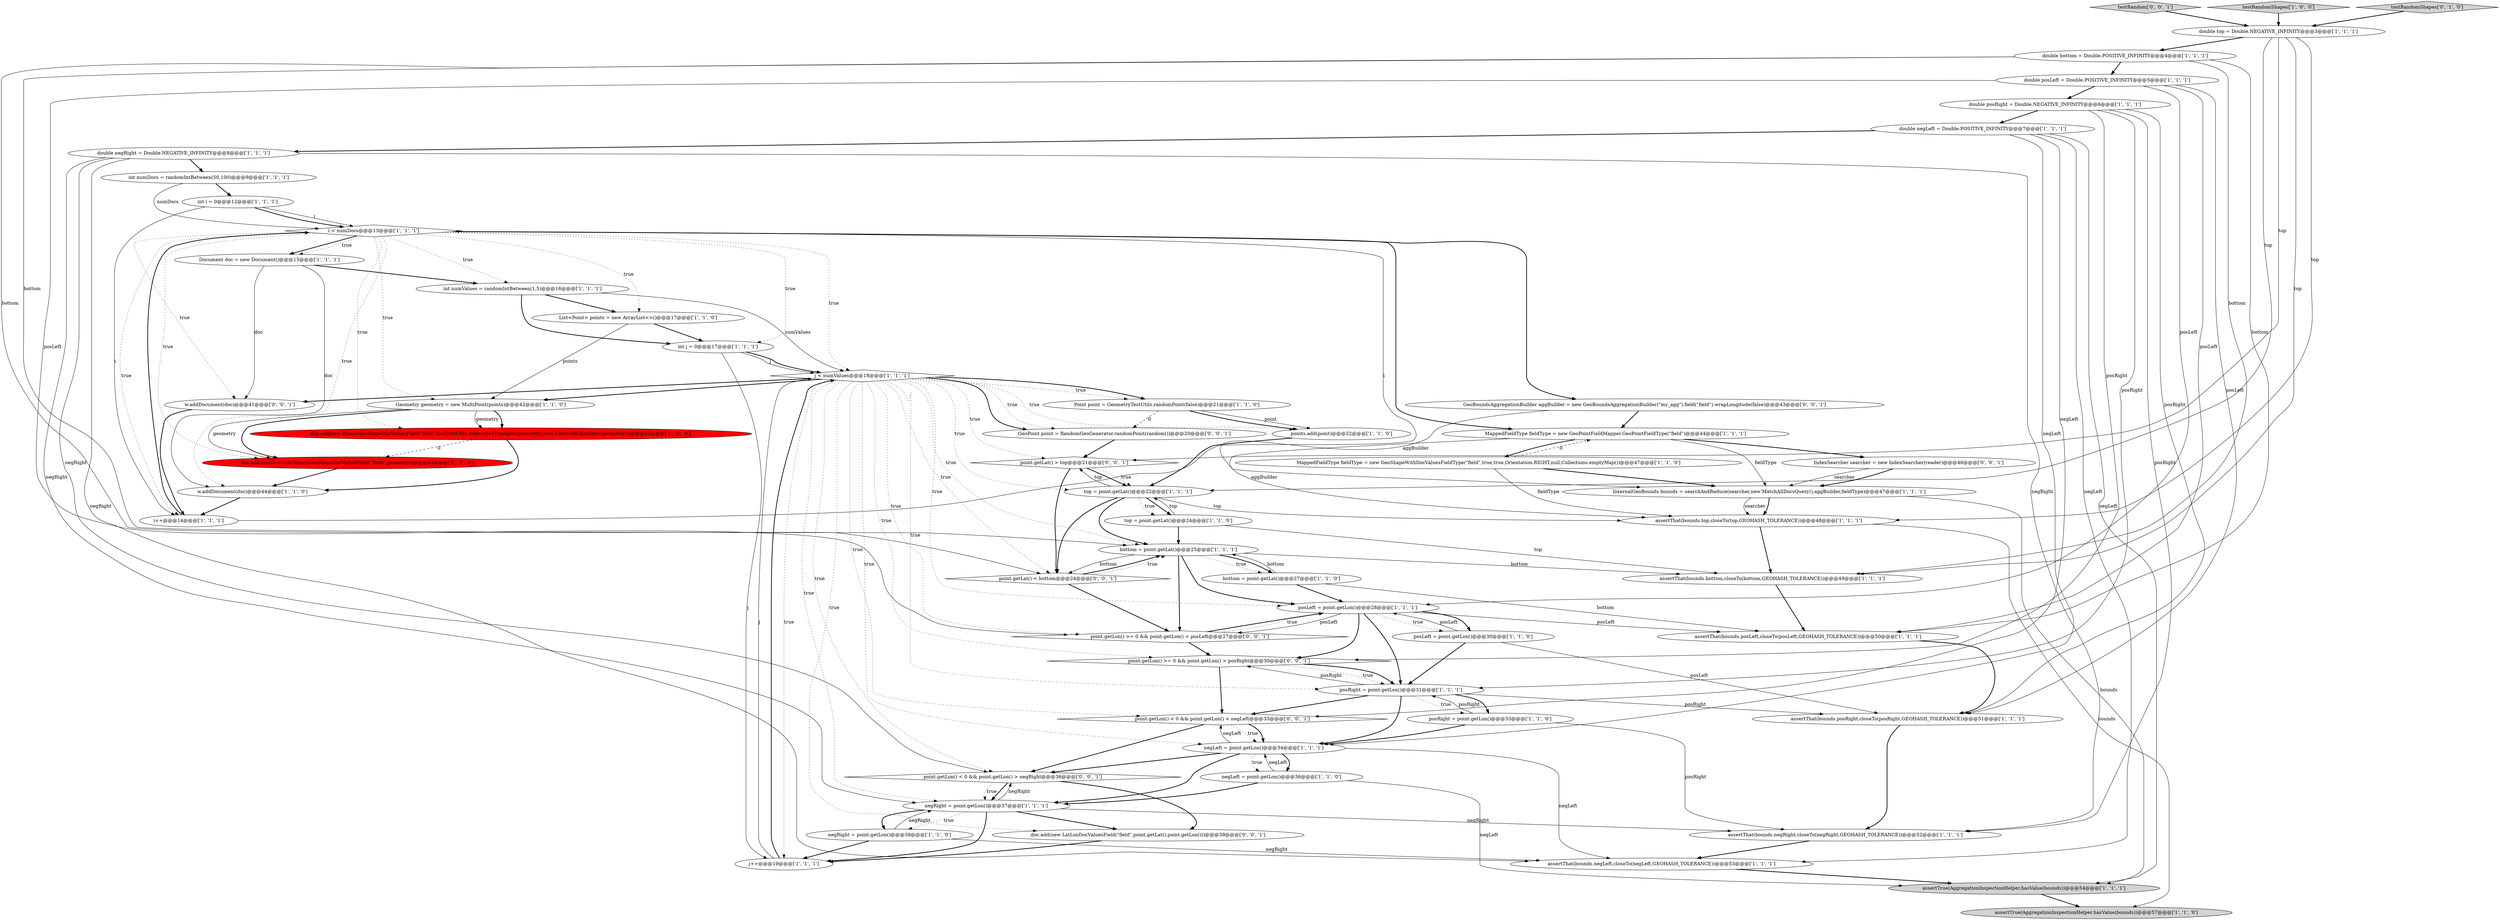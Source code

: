 digraph {
7 [style = filled, label = "int numDocs = randomIntBetween(50,100)@@@9@@@['1', '1', '1']", fillcolor = white, shape = ellipse image = "AAA0AAABBB1BBB"];
20 [style = filled, label = "i++@@@14@@@['1', '1', '1']", fillcolor = white, shape = ellipse image = "AAA0AAABBB1BBB"];
56 [style = filled, label = "point.getLon() < 0 && point.getLon() > negRight@@@36@@@['0', '0', '1']", fillcolor = white, shape = diamond image = "AAA0AAABBB3BBB"];
16 [style = filled, label = "posLeft = point.getLon()@@@28@@@['1', '1', '1']", fillcolor = white, shape = ellipse image = "AAA0AAABBB1BBB"];
52 [style = filled, label = "point.getLat() > top@@@21@@@['0', '0', '1']", fillcolor = white, shape = diamond image = "AAA0AAABBB3BBB"];
46 [style = filled, label = "doc.add(GeoTestUtils.binaryGeoShapeDocValuesField(\"field\",geometry))@@@43@@@['0', '1', '0']", fillcolor = red, shape = ellipse image = "AAA1AAABBB2BBB"];
15 [style = filled, label = "j < numValues@@@18@@@['1', '1', '1']", fillcolor = white, shape = diamond image = "AAA0AAABBB1BBB"];
34 [style = filled, label = "w.addDocument(doc)@@@44@@@['1', '1', '0']", fillcolor = white, shape = ellipse image = "AAA0AAABBB1BBB"];
23 [style = filled, label = "assertThat(bounds.negRight,closeTo(negRight,GEOHASH_TOLERANCE))@@@52@@@['1', '1', '1']", fillcolor = white, shape = ellipse image = "AAA0AAABBB1BBB"];
57 [style = filled, label = "point.getLon() >= 0 && point.getLon() < posLeft@@@27@@@['0', '0', '1']", fillcolor = white, shape = diamond image = "AAA0AAABBB3BBB"];
39 [style = filled, label = "assertTrue(AggregationInspectionHelper.hasValue(bounds))@@@57@@@['1', '1', '0']", fillcolor = lightgray, shape = ellipse image = "AAA0AAABBB1BBB"];
43 [style = filled, label = "i < numDocs@@@13@@@['1', '1', '1']", fillcolor = white, shape = diamond image = "AAA0AAABBB1BBB"];
11 [style = filled, label = "bottom = point.getLat()@@@27@@@['1', '1', '0']", fillcolor = white, shape = ellipse image = "AAA0AAABBB1BBB"];
14 [style = filled, label = "double negRight = Double.NEGATIVE_INFINITY@@@8@@@['1', '1', '1']", fillcolor = white, shape = ellipse image = "AAA0AAABBB1BBB"];
18 [style = filled, label = "assertThat(bounds.posRight,closeTo(posRight,GEOHASH_TOLERANCE))@@@51@@@['1', '1', '1']", fillcolor = white, shape = ellipse image = "AAA0AAABBB1BBB"];
32 [style = filled, label = "j++@@@19@@@['1', '1', '1']", fillcolor = white, shape = ellipse image = "AAA0AAABBB1BBB"];
29 [style = filled, label = "double bottom = Double.POSITIVE_INFINITY@@@4@@@['1', '1', '1']", fillcolor = white, shape = ellipse image = "AAA0AAABBB1BBB"];
36 [style = filled, label = "negLeft = point.getLon()@@@36@@@['1', '1', '0']", fillcolor = white, shape = ellipse image = "AAA0AAABBB1BBB"];
53 [style = filled, label = "IndexSearcher searcher = new IndexSearcher(reader)@@@46@@@['0', '0', '1']", fillcolor = white, shape = ellipse image = "AAA0AAABBB3BBB"];
54 [style = filled, label = "point.getLon() >= 0 && point.getLon() > posRight@@@30@@@['0', '0', '1']", fillcolor = white, shape = diamond image = "AAA0AAABBB3BBB"];
19 [style = filled, label = "double negLeft = Double.POSITIVE_INFINITY@@@7@@@['1', '1', '1']", fillcolor = white, shape = ellipse image = "AAA0AAABBB1BBB"];
21 [style = filled, label = "Document doc = new Document()@@@15@@@['1', '1', '1']", fillcolor = white, shape = ellipse image = "AAA0AAABBB1BBB"];
55 [style = filled, label = "point.getLon() < 0 && point.getLon() < negLeft@@@33@@@['0', '0', '1']", fillcolor = white, shape = diamond image = "AAA0AAABBB3BBB"];
38 [style = filled, label = "assertTrue(AggregationInspectionHelper.hasValue(bounds))@@@54@@@['1', '1', '1']", fillcolor = lightgray, shape = ellipse image = "AAA0AAABBB1BBB"];
33 [style = filled, label = "top = point.getLat()@@@22@@@['1', '1', '1']", fillcolor = white, shape = ellipse image = "AAA0AAABBB1BBB"];
49 [style = filled, label = "GeoBoundsAggregationBuilder aggBuilder = new GeoBoundsAggregationBuilder(\"my_agg\").field(\"field\").wrapLongitude(false)@@@43@@@['0', '0', '1']", fillcolor = white, shape = ellipse image = "AAA0AAABBB3BBB"];
25 [style = filled, label = "assertThat(bounds.posLeft,closeTo(posLeft,GEOHASH_TOLERANCE))@@@50@@@['1', '1', '1']", fillcolor = white, shape = ellipse image = "AAA0AAABBB1BBB"];
2 [style = filled, label = "points.add(point)@@@22@@@['1', '1', '0']", fillcolor = white, shape = ellipse image = "AAA0AAABBB1BBB"];
10 [style = filled, label = "int numValues = randomIntBetween(1,5)@@@16@@@['1', '1', '1']", fillcolor = white, shape = ellipse image = "AAA0AAABBB1BBB"];
51 [style = filled, label = "w.addDocument(doc)@@@41@@@['0', '0', '1']", fillcolor = white, shape = ellipse image = "AAA0AAABBB3BBB"];
27 [style = filled, label = "double posRight = Double.NEGATIVE_INFINITY@@@6@@@['1', '1', '1']", fillcolor = white, shape = ellipse image = "AAA0AAABBB1BBB"];
26 [style = filled, label = "top = point.getLat()@@@24@@@['1', '1', '0']", fillcolor = white, shape = ellipse image = "AAA0AAABBB1BBB"];
48 [style = filled, label = "testRandom['0', '0', '1']", fillcolor = lightgray, shape = diamond image = "AAA0AAABBB3BBB"];
37 [style = filled, label = "doc.add(new BinaryGeoShapeDocValuesField(\"field\",GeoTestUtils.toDecodedTriangles(geometry),new CentroidCalculator(geometry)))@@@43@@@['1', '0', '0']", fillcolor = red, shape = ellipse image = "AAA1AAABBB1BBB"];
40 [style = filled, label = "testRandomShapes['1', '0', '0']", fillcolor = lightgray, shape = diamond image = "AAA0AAABBB1BBB"];
28 [style = filled, label = "assertThat(bounds.bottom,closeTo(bottom,GEOHASH_TOLERANCE))@@@49@@@['1', '1', '1']", fillcolor = white, shape = ellipse image = "AAA0AAABBB1BBB"];
42 [style = filled, label = "negRight = point.getLon()@@@37@@@['1', '1', '1']", fillcolor = white, shape = ellipse image = "AAA0AAABBB1BBB"];
9 [style = filled, label = "double top = Double.NEGATIVE_INFINITY@@@3@@@['1', '1', '1']", fillcolor = white, shape = ellipse image = "AAA0AAABBB1BBB"];
5 [style = filled, label = "Point point = GeometryTestUtils.randomPoint(false)@@@21@@@['1', '1', '0']", fillcolor = white, shape = ellipse image = "AAA0AAABBB1BBB"];
1 [style = filled, label = "MappedFieldType fieldType = new GeoShapeWithDocValuesFieldType(\"field\",true,true,Orientation.RIGHT,null,Collections.emptyMap())@@@47@@@['1', '1', '0']", fillcolor = white, shape = ellipse image = "AAA0AAABBB1BBB"];
24 [style = filled, label = "posRight = point.getLon()@@@31@@@['1', '1', '1']", fillcolor = white, shape = ellipse image = "AAA0AAABBB1BBB"];
31 [style = filled, label = "InternalGeoBounds bounds = searchAndReduce(searcher,new MatchAllDocsQuery(),aggBuilder,fieldType)@@@47@@@['1', '1', '1']", fillcolor = white, shape = ellipse image = "AAA0AAABBB1BBB"];
45 [style = filled, label = "testRandomShapes['0', '1', '0']", fillcolor = lightgray, shape = diamond image = "AAA0AAABBB2BBB"];
35 [style = filled, label = "double posLeft = Double.POSITIVE_INFINITY@@@5@@@['1', '1', '1']", fillcolor = white, shape = ellipse image = "AAA0AAABBB1BBB"];
47 [style = filled, label = "GeoPoint point = RandomGeoGenerator.randomPoint(random())@@@20@@@['0', '0', '1']", fillcolor = white, shape = ellipse image = "AAA0AAABBB3BBB"];
50 [style = filled, label = "doc.add(new LatLonDocValuesField(\"field\",point.getLat(),point.getLon()))@@@39@@@['0', '0', '1']", fillcolor = white, shape = ellipse image = "AAA0AAABBB3BBB"];
58 [style = filled, label = "point.getLat() < bottom@@@24@@@['0', '0', '1']", fillcolor = white, shape = diamond image = "AAA0AAABBB3BBB"];
22 [style = filled, label = "MappedFieldType fieldType = new GeoPointFieldMapper.GeoPointFieldType(\"field\")@@@44@@@['1', '1', '1']", fillcolor = white, shape = ellipse image = "AAA0AAABBB1BBB"];
3 [style = filled, label = "posLeft = point.getLon()@@@30@@@['1', '1', '0']", fillcolor = white, shape = ellipse image = "AAA0AAABBB1BBB"];
8 [style = filled, label = "int j = 0@@@17@@@['1', '1', '1']", fillcolor = white, shape = ellipse image = "AAA0AAABBB1BBB"];
41 [style = filled, label = "List<Point> points = new ArrayList<>()@@@17@@@['1', '1', '0']", fillcolor = white, shape = ellipse image = "AAA0AAABBB1BBB"];
0 [style = filled, label = "bottom = point.getLat()@@@25@@@['1', '1', '1']", fillcolor = white, shape = ellipse image = "AAA0AAABBB1BBB"];
4 [style = filled, label = "assertThat(bounds.negLeft,closeTo(negLeft,GEOHASH_TOLERANCE))@@@53@@@['1', '1', '1']", fillcolor = white, shape = ellipse image = "AAA0AAABBB1BBB"];
6 [style = filled, label = "assertThat(bounds.top,closeTo(top,GEOHASH_TOLERANCE))@@@48@@@['1', '1', '1']", fillcolor = white, shape = ellipse image = "AAA0AAABBB1BBB"];
12 [style = filled, label = "Geometry geometry = new MultiPoint(points)@@@42@@@['1', '1', '0']", fillcolor = white, shape = ellipse image = "AAA0AAABBB1BBB"];
13 [style = filled, label = "negRight = point.getLon()@@@39@@@['1', '1', '0']", fillcolor = white, shape = ellipse image = "AAA0AAABBB1BBB"];
30 [style = filled, label = "posRight = point.getLon()@@@33@@@['1', '1', '0']", fillcolor = white, shape = ellipse image = "AAA0AAABBB1BBB"];
44 [style = filled, label = "negLeft = point.getLon()@@@34@@@['1', '1', '1']", fillcolor = white, shape = ellipse image = "AAA0AAABBB1BBB"];
17 [style = filled, label = "int i = 0@@@12@@@['1', '1', '1']", fillcolor = white, shape = ellipse image = "AAA0AAABBB1BBB"];
50->32 [style = bold, label=""];
54->55 [style = bold, label=""];
21->10 [style = bold, label=""];
44->55 [style = solid, label="negLeft"];
41->12 [style = solid, label="points"];
3->18 [style = solid, label="posLeft"];
56->42 [style = dotted, label="true"];
37->46 [style = dashed, label="0"];
46->34 [style = bold, label=""];
34->20 [style = bold, label=""];
3->24 [style = bold, label=""];
14->56 [style = solid, label="negRight"];
24->54 [style = solid, label="posRight"];
58->0 [style = bold, label=""];
41->8 [style = bold, label=""];
12->46 [style = solid, label="geometry"];
53->31 [style = solid, label="searcher"];
43->51 [style = dotted, label="true"];
10->15 [style = solid, label="numValues"];
15->33 [style = dotted, label="true"];
10->41 [style = bold, label=""];
38->39 [style = bold, label=""];
33->26 [style = dotted, label="true"];
54->24 [style = dotted, label="true"];
49->22 [style = bold, label=""];
14->7 [style = bold, label=""];
24->30 [style = bold, label=""];
33->0 [style = bold, label=""];
21->34 [style = solid, label="doc"];
35->57 [style = solid, label="posLeft"];
42->56 [style = solid, label="negRight"];
31->6 [style = bold, label=""];
10->8 [style = bold, label=""];
13->4 [style = solid, label="negRight"];
9->28 [style = solid, label="top"];
43->8 [style = dotted, label="true"];
57->16 [style = bold, label=""];
17->43 [style = solid, label="i"];
43->46 [style = dotted, label="true"];
20->43 [style = bold, label=""];
28->25 [style = bold, label=""];
27->19 [style = bold, label=""];
1->31 [style = bold, label=""];
15->57 [style = dotted, label="true"];
9->29 [style = bold, label=""];
0->11 [style = dotted, label="true"];
15->58 [style = dotted, label="true"];
14->4 [style = solid, label="negRight"];
57->54 [style = bold, label=""];
11->16 [style = bold, label=""];
16->3 [style = bold, label=""];
24->18 [style = solid, label="posRight"];
13->32 [style = bold, label=""];
4->38 [style = bold, label=""];
43->12 [style = dotted, label="true"];
15->50 [style = dotted, label="true"];
24->55 [style = bold, label=""];
15->2 [style = dotted, label="true"];
15->24 [style = dotted, label="true"];
33->52 [style = solid, label="top"];
24->44 [style = bold, label=""];
15->52 [style = dotted, label="true"];
15->16 [style = dotted, label="true"];
6->39 [style = solid, label="bounds"];
12->37 [style = bold, label=""];
17->20 [style = solid, label="i"];
1->22 [style = dashed, label="0"];
15->42 [style = dotted, label="true"];
31->38 [style = solid, label="bounds"];
35->25 [style = solid, label="posLeft"];
52->58 [style = bold, label=""];
26->0 [style = bold, label=""];
5->2 [style = solid, label="point"];
29->28 [style = solid, label="bottom"];
56->50 [style = bold, label=""];
43->22 [style = bold, label=""];
36->38 [style = solid, label="negLeft"];
33->6 [style = solid, label="top"];
2->33 [style = bold, label=""];
42->32 [style = bold, label=""];
29->0 [style = solid, label="bottom"];
8->32 [style = solid, label="j"];
15->12 [style = bold, label=""];
55->44 [style = dotted, label="true"];
29->35 [style = bold, label=""];
16->25 [style = solid, label="posLeft"];
15->47 [style = bold, label=""];
33->58 [style = bold, label=""];
30->44 [style = bold, label=""];
36->42 [style = bold, label=""];
35->16 [style = solid, label="posLeft"];
43->10 [style = dotted, label="true"];
15->5 [style = dotted, label="true"];
0->57 [style = bold, label=""];
0->16 [style = bold, label=""];
44->42 [style = bold, label=""];
44->56 [style = bold, label=""];
7->17 [style = bold, label=""];
8->15 [style = bold, label=""];
8->15 [style = solid, label="j"];
18->23 [style = bold, label=""];
15->47 [style = dotted, label="true"];
26->33 [style = solid, label="top"];
0->58 [style = solid, label="bottom"];
15->54 [style = dotted, label="true"];
9->6 [style = solid, label="top"];
52->33 [style = bold, label=""];
11->25 [style = solid, label="bottom"];
27->54 [style = solid, label="posRight"];
16->24 [style = bold, label=""];
15->44 [style = dotted, label="true"];
25->18 [style = bold, label=""];
58->57 [style = bold, label=""];
0->11 [style = bold, label=""];
9->52 [style = solid, label="top"];
24->30 [style = dotted, label="true"];
40->9 [style = bold, label=""];
20->43 [style = solid, label="i"];
42->23 [style = solid, label="negRight"];
15->0 [style = dotted, label="true"];
3->16 [style = solid, label="posLeft"];
51->20 [style = bold, label=""];
16->57 [style = solid, label="posLeft"];
33->26 [style = bold, label=""];
15->32 [style = dotted, label="true"];
16->54 [style = bold, label=""];
17->43 [style = bold, label=""];
58->0 [style = dotted, label="true"];
21->51 [style = solid, label="doc"];
54->24 [style = bold, label=""];
12->46 [style = bold, label=""];
19->14 [style = bold, label=""];
22->31 [style = solid, label="fieldType"];
22->1 [style = bold, label=""];
47->52 [style = bold, label=""];
22->6 [style = solid, label="aggBuilder"];
45->9 [style = bold, label=""];
19->4 [style = solid, label="negLeft"];
42->13 [style = dotted, label="true"];
1->6 [style = solid, label="fieldType"];
27->23 [style = solid, label="posRight"];
44->4 [style = solid, label="negLeft"];
43->21 [style = bold, label=""];
35->27 [style = bold, label=""];
42->13 [style = bold, label=""];
42->50 [style = bold, label=""];
44->36 [style = bold, label=""];
7->43 [style = solid, label="numDocs"];
27->24 [style = solid, label="posRight"];
52->33 [style = dotted, label="true"];
19->44 [style = solid, label="negLeft"];
43->15 [style = dotted, label="true"];
49->31 [style = solid, label="aggBuilder"];
5->47 [style = dashed, label="0"];
19->55 [style = solid, label="negLeft"];
35->18 [style = solid, label="posLeft"];
27->18 [style = solid, label="posRight"];
23->4 [style = bold, label=""];
44->36 [style = dotted, label="true"];
48->9 [style = bold, label=""];
31->6 [style = solid, label="searcher"];
53->31 [style = bold, label=""];
30->23 [style = solid, label="posRight"];
16->3 [style = dotted, label="true"];
32->15 [style = solid, label="j"];
43->34 [style = dotted, label="true"];
15->5 [style = bold, label=""];
55->56 [style = bold, label=""];
56->42 [style = bold, label=""];
0->28 [style = solid, label="bottom"];
55->44 [style = bold, label=""];
5->2 [style = bold, label=""];
57->16 [style = dotted, label="true"];
43->37 [style = dotted, label="true"];
22->53 [style = bold, label=""];
9->33 [style = solid, label="top"];
36->44 [style = solid, label="negLeft"];
14->42 [style = solid, label="negRight"];
37->34 [style = bold, label=""];
14->23 [style = solid, label="negRight"];
43->20 [style = dotted, label="true"];
32->15 [style = bold, label=""];
12->37 [style = solid, label="geometry"];
29->25 [style = solid, label="bottom"];
43->41 [style = dotted, label="true"];
43->49 [style = bold, label=""];
29->58 [style = solid, label="bottom"];
15->55 [style = dotted, label="true"];
11->0 [style = solid, label="bottom"];
19->38 [style = solid, label="negLeft"];
13->42 [style = solid, label="negRight"];
26->28 [style = solid, label="top"];
43->21 [style = dotted, label="true"];
30->24 [style = solid, label="posRight"];
6->28 [style = bold, label=""];
15->56 [style = dotted, label="true"];
15->51 [style = bold, label=""];
}
